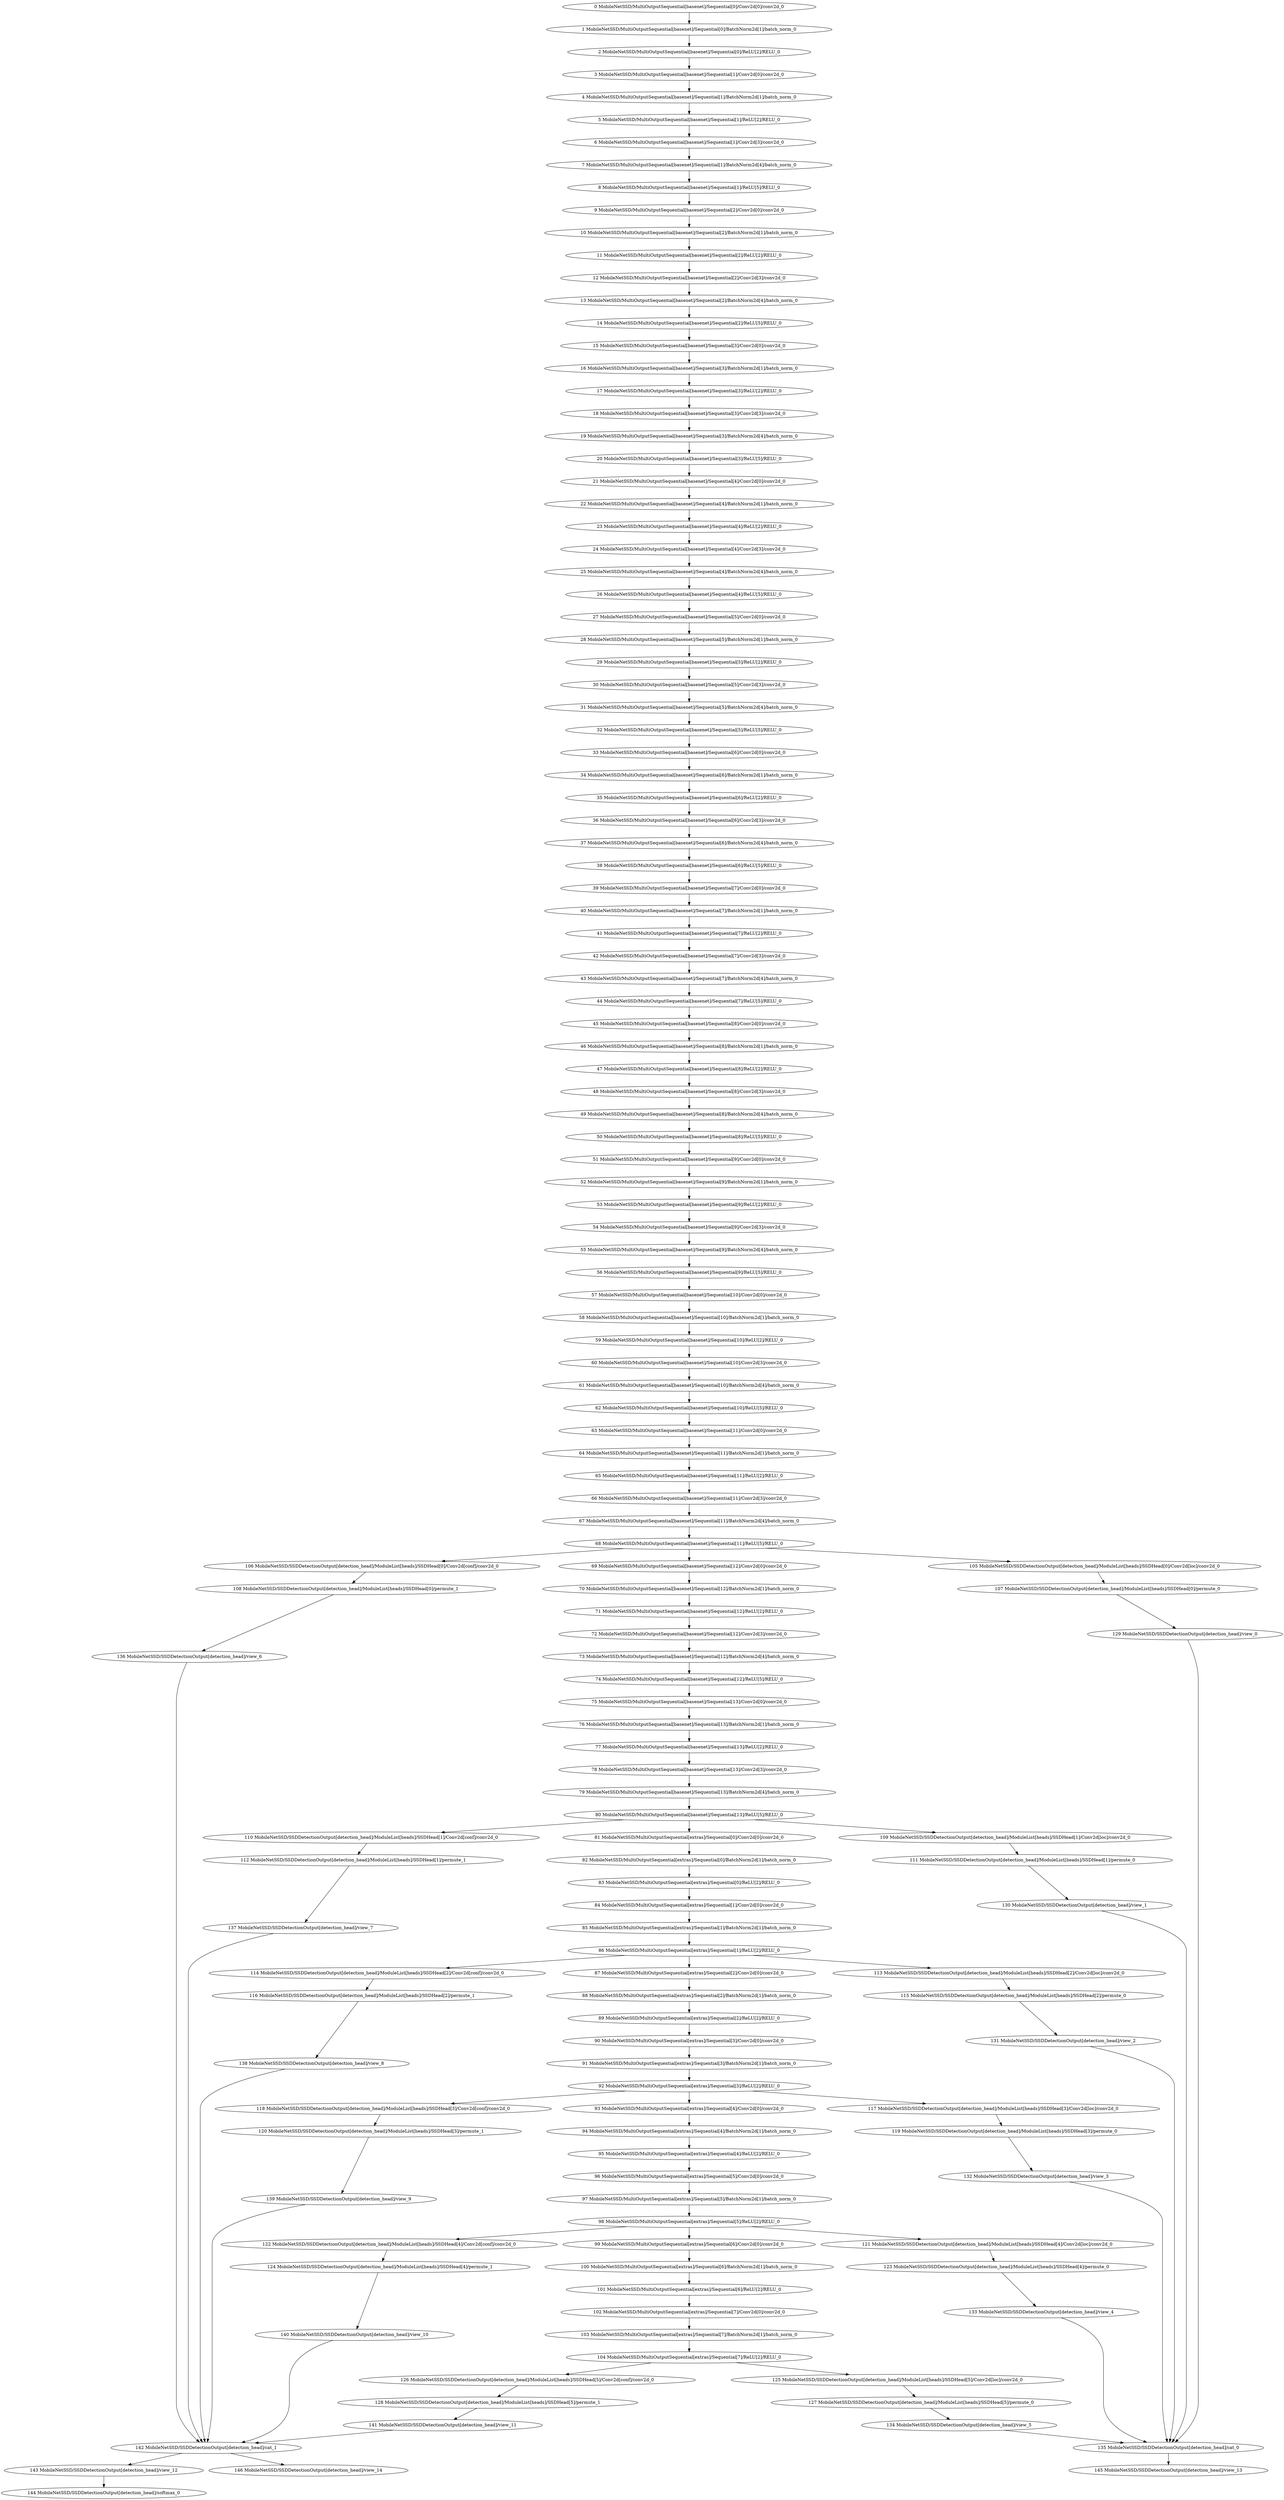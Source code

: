 strict digraph  {
"0 MobileNetSSD/MultiOutputSequential[basenet]/Sequential[0]/Conv2d[0]/conv2d_0" [id=0, type=conv2d];
"1 MobileNetSSD/MultiOutputSequential[basenet]/Sequential[0]/BatchNorm2d[1]/batch_norm_0" [id=1, type=batch_norm];
"2 MobileNetSSD/MultiOutputSequential[basenet]/Sequential[0]/ReLU[2]/RELU_0" [id=2, type=RELU];
"3 MobileNetSSD/MultiOutputSequential[basenet]/Sequential[1]/Conv2d[0]/conv2d_0" [id=3, type=conv2d];
"4 MobileNetSSD/MultiOutputSequential[basenet]/Sequential[1]/BatchNorm2d[1]/batch_norm_0" [id=4, type=batch_norm];
"5 MobileNetSSD/MultiOutputSequential[basenet]/Sequential[1]/ReLU[2]/RELU_0" [id=5, type=RELU];
"6 MobileNetSSD/MultiOutputSequential[basenet]/Sequential[1]/Conv2d[3]/conv2d_0" [id=6, type=conv2d];
"7 MobileNetSSD/MultiOutputSequential[basenet]/Sequential[1]/BatchNorm2d[4]/batch_norm_0" [id=7, type=batch_norm];
"8 MobileNetSSD/MultiOutputSequential[basenet]/Sequential[1]/ReLU[5]/RELU_0" [id=8, type=RELU];
"9 MobileNetSSD/MultiOutputSequential[basenet]/Sequential[2]/Conv2d[0]/conv2d_0" [id=9, type=conv2d];
"10 MobileNetSSD/MultiOutputSequential[basenet]/Sequential[2]/BatchNorm2d[1]/batch_norm_0" [id=10, type=batch_norm];
"11 MobileNetSSD/MultiOutputSequential[basenet]/Sequential[2]/ReLU[2]/RELU_0" [id=11, type=RELU];
"12 MobileNetSSD/MultiOutputSequential[basenet]/Sequential[2]/Conv2d[3]/conv2d_0" [id=12, type=conv2d];
"13 MobileNetSSD/MultiOutputSequential[basenet]/Sequential[2]/BatchNorm2d[4]/batch_norm_0" [id=13, type=batch_norm];
"14 MobileNetSSD/MultiOutputSequential[basenet]/Sequential[2]/ReLU[5]/RELU_0" [id=14, type=RELU];
"15 MobileNetSSD/MultiOutputSequential[basenet]/Sequential[3]/Conv2d[0]/conv2d_0" [id=15, type=conv2d];
"16 MobileNetSSD/MultiOutputSequential[basenet]/Sequential[3]/BatchNorm2d[1]/batch_norm_0" [id=16, type=batch_norm];
"17 MobileNetSSD/MultiOutputSequential[basenet]/Sequential[3]/ReLU[2]/RELU_0" [id=17, type=RELU];
"18 MobileNetSSD/MultiOutputSequential[basenet]/Sequential[3]/Conv2d[3]/conv2d_0" [id=18, type=conv2d];
"19 MobileNetSSD/MultiOutputSequential[basenet]/Sequential[3]/BatchNorm2d[4]/batch_norm_0" [id=19, type=batch_norm];
"20 MobileNetSSD/MultiOutputSequential[basenet]/Sequential[3]/ReLU[5]/RELU_0" [id=20, type=RELU];
"21 MobileNetSSD/MultiOutputSequential[basenet]/Sequential[4]/Conv2d[0]/conv2d_0" [id=21, type=conv2d];
"22 MobileNetSSD/MultiOutputSequential[basenet]/Sequential[4]/BatchNorm2d[1]/batch_norm_0" [id=22, type=batch_norm];
"23 MobileNetSSD/MultiOutputSequential[basenet]/Sequential[4]/ReLU[2]/RELU_0" [id=23, type=RELU];
"24 MobileNetSSD/MultiOutputSequential[basenet]/Sequential[4]/Conv2d[3]/conv2d_0" [id=24, type=conv2d];
"25 MobileNetSSD/MultiOutputSequential[basenet]/Sequential[4]/BatchNorm2d[4]/batch_norm_0" [id=25, type=batch_norm];
"26 MobileNetSSD/MultiOutputSequential[basenet]/Sequential[4]/ReLU[5]/RELU_0" [id=26, type=RELU];
"27 MobileNetSSD/MultiOutputSequential[basenet]/Sequential[5]/Conv2d[0]/conv2d_0" [id=27, type=conv2d];
"28 MobileNetSSD/MultiOutputSequential[basenet]/Sequential[5]/BatchNorm2d[1]/batch_norm_0" [id=28, type=batch_norm];
"29 MobileNetSSD/MultiOutputSequential[basenet]/Sequential[5]/ReLU[2]/RELU_0" [id=29, type=RELU];
"30 MobileNetSSD/MultiOutputSequential[basenet]/Sequential[5]/Conv2d[3]/conv2d_0" [id=30, type=conv2d];
"31 MobileNetSSD/MultiOutputSequential[basenet]/Sequential[5]/BatchNorm2d[4]/batch_norm_0" [id=31, type=batch_norm];
"32 MobileNetSSD/MultiOutputSequential[basenet]/Sequential[5]/ReLU[5]/RELU_0" [id=32, type=RELU];
"33 MobileNetSSD/MultiOutputSequential[basenet]/Sequential[6]/Conv2d[0]/conv2d_0" [id=33, type=conv2d];
"34 MobileNetSSD/MultiOutputSequential[basenet]/Sequential[6]/BatchNorm2d[1]/batch_norm_0" [id=34, type=batch_norm];
"35 MobileNetSSD/MultiOutputSequential[basenet]/Sequential[6]/ReLU[2]/RELU_0" [id=35, type=RELU];
"36 MobileNetSSD/MultiOutputSequential[basenet]/Sequential[6]/Conv2d[3]/conv2d_0" [id=36, type=conv2d];
"37 MobileNetSSD/MultiOutputSequential[basenet]/Sequential[6]/BatchNorm2d[4]/batch_norm_0" [id=37, type=batch_norm];
"38 MobileNetSSD/MultiOutputSequential[basenet]/Sequential[6]/ReLU[5]/RELU_0" [id=38, type=RELU];
"39 MobileNetSSD/MultiOutputSequential[basenet]/Sequential[7]/Conv2d[0]/conv2d_0" [id=39, type=conv2d];
"40 MobileNetSSD/MultiOutputSequential[basenet]/Sequential[7]/BatchNorm2d[1]/batch_norm_0" [id=40, type=batch_norm];
"41 MobileNetSSD/MultiOutputSequential[basenet]/Sequential[7]/ReLU[2]/RELU_0" [id=41, type=RELU];
"42 MobileNetSSD/MultiOutputSequential[basenet]/Sequential[7]/Conv2d[3]/conv2d_0" [id=42, type=conv2d];
"43 MobileNetSSD/MultiOutputSequential[basenet]/Sequential[7]/BatchNorm2d[4]/batch_norm_0" [id=43, type=batch_norm];
"44 MobileNetSSD/MultiOutputSequential[basenet]/Sequential[7]/ReLU[5]/RELU_0" [id=44, type=RELU];
"45 MobileNetSSD/MultiOutputSequential[basenet]/Sequential[8]/Conv2d[0]/conv2d_0" [id=45, type=conv2d];
"46 MobileNetSSD/MultiOutputSequential[basenet]/Sequential[8]/BatchNorm2d[1]/batch_norm_0" [id=46, type=batch_norm];
"47 MobileNetSSD/MultiOutputSequential[basenet]/Sequential[8]/ReLU[2]/RELU_0" [id=47, type=RELU];
"48 MobileNetSSD/MultiOutputSequential[basenet]/Sequential[8]/Conv2d[3]/conv2d_0" [id=48, type=conv2d];
"49 MobileNetSSD/MultiOutputSequential[basenet]/Sequential[8]/BatchNorm2d[4]/batch_norm_0" [id=49, type=batch_norm];
"50 MobileNetSSD/MultiOutputSequential[basenet]/Sequential[8]/ReLU[5]/RELU_0" [id=50, type=RELU];
"51 MobileNetSSD/MultiOutputSequential[basenet]/Sequential[9]/Conv2d[0]/conv2d_0" [id=51, type=conv2d];
"52 MobileNetSSD/MultiOutputSequential[basenet]/Sequential[9]/BatchNorm2d[1]/batch_norm_0" [id=52, type=batch_norm];
"53 MobileNetSSD/MultiOutputSequential[basenet]/Sequential[9]/ReLU[2]/RELU_0" [id=53, type=RELU];
"54 MobileNetSSD/MultiOutputSequential[basenet]/Sequential[9]/Conv2d[3]/conv2d_0" [id=54, type=conv2d];
"55 MobileNetSSD/MultiOutputSequential[basenet]/Sequential[9]/BatchNorm2d[4]/batch_norm_0" [id=55, type=batch_norm];
"56 MobileNetSSD/MultiOutputSequential[basenet]/Sequential[9]/ReLU[5]/RELU_0" [id=56, type=RELU];
"57 MobileNetSSD/MultiOutputSequential[basenet]/Sequential[10]/Conv2d[0]/conv2d_0" [id=57, type=conv2d];
"58 MobileNetSSD/MultiOutputSequential[basenet]/Sequential[10]/BatchNorm2d[1]/batch_norm_0" [id=58, type=batch_norm];
"59 MobileNetSSD/MultiOutputSequential[basenet]/Sequential[10]/ReLU[2]/RELU_0" [id=59, type=RELU];
"60 MobileNetSSD/MultiOutputSequential[basenet]/Sequential[10]/Conv2d[3]/conv2d_0" [id=60, type=conv2d];
"61 MobileNetSSD/MultiOutputSequential[basenet]/Sequential[10]/BatchNorm2d[4]/batch_norm_0" [id=61, type=batch_norm];
"62 MobileNetSSD/MultiOutputSequential[basenet]/Sequential[10]/ReLU[5]/RELU_0" [id=62, type=RELU];
"63 MobileNetSSD/MultiOutputSequential[basenet]/Sequential[11]/Conv2d[0]/conv2d_0" [id=63, type=conv2d];
"64 MobileNetSSD/MultiOutputSequential[basenet]/Sequential[11]/BatchNorm2d[1]/batch_norm_0" [id=64, type=batch_norm];
"65 MobileNetSSD/MultiOutputSequential[basenet]/Sequential[11]/ReLU[2]/RELU_0" [id=65, type=RELU];
"66 MobileNetSSD/MultiOutputSequential[basenet]/Sequential[11]/Conv2d[3]/conv2d_0" [id=66, type=conv2d];
"67 MobileNetSSD/MultiOutputSequential[basenet]/Sequential[11]/BatchNorm2d[4]/batch_norm_0" [id=67, type=batch_norm];
"68 MobileNetSSD/MultiOutputSequential[basenet]/Sequential[11]/ReLU[5]/RELU_0" [id=68, type=RELU];
"69 MobileNetSSD/MultiOutputSequential[basenet]/Sequential[12]/Conv2d[0]/conv2d_0" [id=69, type=conv2d];
"70 MobileNetSSD/MultiOutputSequential[basenet]/Sequential[12]/BatchNorm2d[1]/batch_norm_0" [id=70, type=batch_norm];
"71 MobileNetSSD/MultiOutputSequential[basenet]/Sequential[12]/ReLU[2]/RELU_0" [id=71, type=RELU];
"72 MobileNetSSD/MultiOutputSequential[basenet]/Sequential[12]/Conv2d[3]/conv2d_0" [id=72, type=conv2d];
"73 MobileNetSSD/MultiOutputSequential[basenet]/Sequential[12]/BatchNorm2d[4]/batch_norm_0" [id=73, type=batch_norm];
"74 MobileNetSSD/MultiOutputSequential[basenet]/Sequential[12]/ReLU[5]/RELU_0" [id=74, type=RELU];
"75 MobileNetSSD/MultiOutputSequential[basenet]/Sequential[13]/Conv2d[0]/conv2d_0" [id=75, type=conv2d];
"76 MobileNetSSD/MultiOutputSequential[basenet]/Sequential[13]/BatchNorm2d[1]/batch_norm_0" [id=76, type=batch_norm];
"77 MobileNetSSD/MultiOutputSequential[basenet]/Sequential[13]/ReLU[2]/RELU_0" [id=77, type=RELU];
"78 MobileNetSSD/MultiOutputSequential[basenet]/Sequential[13]/Conv2d[3]/conv2d_0" [id=78, type=conv2d];
"79 MobileNetSSD/MultiOutputSequential[basenet]/Sequential[13]/BatchNorm2d[4]/batch_norm_0" [id=79, type=batch_norm];
"80 MobileNetSSD/MultiOutputSequential[basenet]/Sequential[13]/ReLU[5]/RELU_0" [id=80, type=RELU];
"81 MobileNetSSD/MultiOutputSequential[extras]/Sequential[0]/Conv2d[0]/conv2d_0" [id=81, type=conv2d];
"82 MobileNetSSD/MultiOutputSequential[extras]/Sequential[0]/BatchNorm2d[1]/batch_norm_0" [id=82, type=batch_norm];
"83 MobileNetSSD/MultiOutputSequential[extras]/Sequential[0]/ReLU[2]/RELU_0" [id=83, type=RELU];
"84 MobileNetSSD/MultiOutputSequential[extras]/Sequential[1]/Conv2d[0]/conv2d_0" [id=84, type=conv2d];
"85 MobileNetSSD/MultiOutputSequential[extras]/Sequential[1]/BatchNorm2d[1]/batch_norm_0" [id=85, type=batch_norm];
"86 MobileNetSSD/MultiOutputSequential[extras]/Sequential[1]/ReLU[2]/RELU_0" [id=86, type=RELU];
"87 MobileNetSSD/MultiOutputSequential[extras]/Sequential[2]/Conv2d[0]/conv2d_0" [id=87, type=conv2d];
"88 MobileNetSSD/MultiOutputSequential[extras]/Sequential[2]/BatchNorm2d[1]/batch_norm_0" [id=88, type=batch_norm];
"89 MobileNetSSD/MultiOutputSequential[extras]/Sequential[2]/ReLU[2]/RELU_0" [id=89, type=RELU];
"90 MobileNetSSD/MultiOutputSequential[extras]/Sequential[3]/Conv2d[0]/conv2d_0" [id=90, type=conv2d];
"91 MobileNetSSD/MultiOutputSequential[extras]/Sequential[3]/BatchNorm2d[1]/batch_norm_0" [id=91, type=batch_norm];
"92 MobileNetSSD/MultiOutputSequential[extras]/Sequential[3]/ReLU[2]/RELU_0" [id=92, type=RELU];
"93 MobileNetSSD/MultiOutputSequential[extras]/Sequential[4]/Conv2d[0]/conv2d_0" [id=93, type=conv2d];
"94 MobileNetSSD/MultiOutputSequential[extras]/Sequential[4]/BatchNorm2d[1]/batch_norm_0" [id=94, type=batch_norm];
"95 MobileNetSSD/MultiOutputSequential[extras]/Sequential[4]/ReLU[2]/RELU_0" [id=95, type=RELU];
"96 MobileNetSSD/MultiOutputSequential[extras]/Sequential[5]/Conv2d[0]/conv2d_0" [id=96, type=conv2d];
"97 MobileNetSSD/MultiOutputSequential[extras]/Sequential[5]/BatchNorm2d[1]/batch_norm_0" [id=97, type=batch_norm];
"98 MobileNetSSD/MultiOutputSequential[extras]/Sequential[5]/ReLU[2]/RELU_0" [id=98, type=RELU];
"99 MobileNetSSD/MultiOutputSequential[extras]/Sequential[6]/Conv2d[0]/conv2d_0" [id=99, type=conv2d];
"100 MobileNetSSD/MultiOutputSequential[extras]/Sequential[6]/BatchNorm2d[1]/batch_norm_0" [id=100, type=batch_norm];
"101 MobileNetSSD/MultiOutputSequential[extras]/Sequential[6]/ReLU[2]/RELU_0" [id=101, type=RELU];
"102 MobileNetSSD/MultiOutputSequential[extras]/Sequential[7]/Conv2d[0]/conv2d_0" [id=102, type=conv2d];
"103 MobileNetSSD/MultiOutputSequential[extras]/Sequential[7]/BatchNorm2d[1]/batch_norm_0" [id=103, type=batch_norm];
"104 MobileNetSSD/MultiOutputSequential[extras]/Sequential[7]/ReLU[2]/RELU_0" [id=104, type=RELU];
"105 MobileNetSSD/SSDDetectionOutput[detection_head]/ModuleList[heads]/SSDHead[0]/Conv2d[loc]/conv2d_0" [id=105, type=conv2d];
"106 MobileNetSSD/SSDDetectionOutput[detection_head]/ModuleList[heads]/SSDHead[0]/Conv2d[conf]/conv2d_0" [id=106, type=conv2d];
"107 MobileNetSSD/SSDDetectionOutput[detection_head]/ModuleList[heads]/SSDHead[0]/permute_0" [id=107, type=permute];
"108 MobileNetSSD/SSDDetectionOutput[detection_head]/ModuleList[heads]/SSDHead[0]/permute_1" [id=108, type=permute];
"109 MobileNetSSD/SSDDetectionOutput[detection_head]/ModuleList[heads]/SSDHead[1]/Conv2d[loc]/conv2d_0" [id=109, type=conv2d];
"110 MobileNetSSD/SSDDetectionOutput[detection_head]/ModuleList[heads]/SSDHead[1]/Conv2d[conf]/conv2d_0" [id=110, type=conv2d];
"111 MobileNetSSD/SSDDetectionOutput[detection_head]/ModuleList[heads]/SSDHead[1]/permute_0" [id=111, type=permute];
"112 MobileNetSSD/SSDDetectionOutput[detection_head]/ModuleList[heads]/SSDHead[1]/permute_1" [id=112, type=permute];
"113 MobileNetSSD/SSDDetectionOutput[detection_head]/ModuleList[heads]/SSDHead[2]/Conv2d[loc]/conv2d_0" [id=113, type=conv2d];
"114 MobileNetSSD/SSDDetectionOutput[detection_head]/ModuleList[heads]/SSDHead[2]/Conv2d[conf]/conv2d_0" [id=114, type=conv2d];
"115 MobileNetSSD/SSDDetectionOutput[detection_head]/ModuleList[heads]/SSDHead[2]/permute_0" [id=115, type=permute];
"116 MobileNetSSD/SSDDetectionOutput[detection_head]/ModuleList[heads]/SSDHead[2]/permute_1" [id=116, type=permute];
"117 MobileNetSSD/SSDDetectionOutput[detection_head]/ModuleList[heads]/SSDHead[3]/Conv2d[loc]/conv2d_0" [id=117, type=conv2d];
"118 MobileNetSSD/SSDDetectionOutput[detection_head]/ModuleList[heads]/SSDHead[3]/Conv2d[conf]/conv2d_0" [id=118, type=conv2d];
"119 MobileNetSSD/SSDDetectionOutput[detection_head]/ModuleList[heads]/SSDHead[3]/permute_0" [id=119, type=permute];
"120 MobileNetSSD/SSDDetectionOutput[detection_head]/ModuleList[heads]/SSDHead[3]/permute_1" [id=120, type=permute];
"121 MobileNetSSD/SSDDetectionOutput[detection_head]/ModuleList[heads]/SSDHead[4]/Conv2d[loc]/conv2d_0" [id=121, type=conv2d];
"122 MobileNetSSD/SSDDetectionOutput[detection_head]/ModuleList[heads]/SSDHead[4]/Conv2d[conf]/conv2d_0" [id=122, type=conv2d];
"123 MobileNetSSD/SSDDetectionOutput[detection_head]/ModuleList[heads]/SSDHead[4]/permute_0" [id=123, type=permute];
"124 MobileNetSSD/SSDDetectionOutput[detection_head]/ModuleList[heads]/SSDHead[4]/permute_1" [id=124, type=permute];
"125 MobileNetSSD/SSDDetectionOutput[detection_head]/ModuleList[heads]/SSDHead[5]/Conv2d[loc]/conv2d_0" [id=125, type=conv2d];
"126 MobileNetSSD/SSDDetectionOutput[detection_head]/ModuleList[heads]/SSDHead[5]/Conv2d[conf]/conv2d_0" [id=126, type=conv2d];
"127 MobileNetSSD/SSDDetectionOutput[detection_head]/ModuleList[heads]/SSDHead[5]/permute_0" [id=127, type=permute];
"128 MobileNetSSD/SSDDetectionOutput[detection_head]/ModuleList[heads]/SSDHead[5]/permute_1" [id=128, type=permute];
"129 MobileNetSSD/SSDDetectionOutput[detection_head]/view_0" [id=129, type=view];
"130 MobileNetSSD/SSDDetectionOutput[detection_head]/view_1" [id=130, type=view];
"131 MobileNetSSD/SSDDetectionOutput[detection_head]/view_2" [id=131, type=view];
"132 MobileNetSSD/SSDDetectionOutput[detection_head]/view_3" [id=132, type=view];
"133 MobileNetSSD/SSDDetectionOutput[detection_head]/view_4" [id=133, type=view];
"134 MobileNetSSD/SSDDetectionOutput[detection_head]/view_5" [id=134, type=view];
"135 MobileNetSSD/SSDDetectionOutput[detection_head]/cat_0" [id=135, type=cat];
"136 MobileNetSSD/SSDDetectionOutput[detection_head]/view_6" [id=136, type=view];
"137 MobileNetSSD/SSDDetectionOutput[detection_head]/view_7" [id=137, type=view];
"138 MobileNetSSD/SSDDetectionOutput[detection_head]/view_8" [id=138, type=view];
"139 MobileNetSSD/SSDDetectionOutput[detection_head]/view_9" [id=139, type=view];
"140 MobileNetSSD/SSDDetectionOutput[detection_head]/view_10" [id=140, type=view];
"141 MobileNetSSD/SSDDetectionOutput[detection_head]/view_11" [id=141, type=view];
"142 MobileNetSSD/SSDDetectionOutput[detection_head]/cat_1" [id=142, type=cat];
"143 MobileNetSSD/SSDDetectionOutput[detection_head]/view_12" [id=143, type=view];
"144 MobileNetSSD/SSDDetectionOutput[detection_head]/softmax_0" [id=144, type=softmax];
"145 MobileNetSSD/SSDDetectionOutput[detection_head]/view_13" [id=145, type=view];
"146 MobileNetSSD/SSDDetectionOutput[detection_head]/view_14" [id=146, type=view];
"0 MobileNetSSD/MultiOutputSequential[basenet]/Sequential[0]/Conv2d[0]/conv2d_0" -> "1 MobileNetSSD/MultiOutputSequential[basenet]/Sequential[0]/BatchNorm2d[1]/batch_norm_0";
"1 MobileNetSSD/MultiOutputSequential[basenet]/Sequential[0]/BatchNorm2d[1]/batch_norm_0" -> "2 MobileNetSSD/MultiOutputSequential[basenet]/Sequential[0]/ReLU[2]/RELU_0";
"2 MobileNetSSD/MultiOutputSequential[basenet]/Sequential[0]/ReLU[2]/RELU_0" -> "3 MobileNetSSD/MultiOutputSequential[basenet]/Sequential[1]/Conv2d[0]/conv2d_0";
"3 MobileNetSSD/MultiOutputSequential[basenet]/Sequential[1]/Conv2d[0]/conv2d_0" -> "4 MobileNetSSD/MultiOutputSequential[basenet]/Sequential[1]/BatchNorm2d[1]/batch_norm_0";
"4 MobileNetSSD/MultiOutputSequential[basenet]/Sequential[1]/BatchNorm2d[1]/batch_norm_0" -> "5 MobileNetSSD/MultiOutputSequential[basenet]/Sequential[1]/ReLU[2]/RELU_0";
"5 MobileNetSSD/MultiOutputSequential[basenet]/Sequential[1]/ReLU[2]/RELU_0" -> "6 MobileNetSSD/MultiOutputSequential[basenet]/Sequential[1]/Conv2d[3]/conv2d_0";
"6 MobileNetSSD/MultiOutputSequential[basenet]/Sequential[1]/Conv2d[3]/conv2d_0" -> "7 MobileNetSSD/MultiOutputSequential[basenet]/Sequential[1]/BatchNorm2d[4]/batch_norm_0";
"7 MobileNetSSD/MultiOutputSequential[basenet]/Sequential[1]/BatchNorm2d[4]/batch_norm_0" -> "8 MobileNetSSD/MultiOutputSequential[basenet]/Sequential[1]/ReLU[5]/RELU_0";
"8 MobileNetSSD/MultiOutputSequential[basenet]/Sequential[1]/ReLU[5]/RELU_0" -> "9 MobileNetSSD/MultiOutputSequential[basenet]/Sequential[2]/Conv2d[0]/conv2d_0";
"9 MobileNetSSD/MultiOutputSequential[basenet]/Sequential[2]/Conv2d[0]/conv2d_0" -> "10 MobileNetSSD/MultiOutputSequential[basenet]/Sequential[2]/BatchNorm2d[1]/batch_norm_0";
"10 MobileNetSSD/MultiOutputSequential[basenet]/Sequential[2]/BatchNorm2d[1]/batch_norm_0" -> "11 MobileNetSSD/MultiOutputSequential[basenet]/Sequential[2]/ReLU[2]/RELU_0";
"11 MobileNetSSD/MultiOutputSequential[basenet]/Sequential[2]/ReLU[2]/RELU_0" -> "12 MobileNetSSD/MultiOutputSequential[basenet]/Sequential[2]/Conv2d[3]/conv2d_0";
"12 MobileNetSSD/MultiOutputSequential[basenet]/Sequential[2]/Conv2d[3]/conv2d_0" -> "13 MobileNetSSD/MultiOutputSequential[basenet]/Sequential[2]/BatchNorm2d[4]/batch_norm_0";
"13 MobileNetSSD/MultiOutputSequential[basenet]/Sequential[2]/BatchNorm2d[4]/batch_norm_0" -> "14 MobileNetSSD/MultiOutputSequential[basenet]/Sequential[2]/ReLU[5]/RELU_0";
"14 MobileNetSSD/MultiOutputSequential[basenet]/Sequential[2]/ReLU[5]/RELU_0" -> "15 MobileNetSSD/MultiOutputSequential[basenet]/Sequential[3]/Conv2d[0]/conv2d_0";
"15 MobileNetSSD/MultiOutputSequential[basenet]/Sequential[3]/Conv2d[0]/conv2d_0" -> "16 MobileNetSSD/MultiOutputSequential[basenet]/Sequential[3]/BatchNorm2d[1]/batch_norm_0";
"16 MobileNetSSD/MultiOutputSequential[basenet]/Sequential[3]/BatchNorm2d[1]/batch_norm_0" -> "17 MobileNetSSD/MultiOutputSequential[basenet]/Sequential[3]/ReLU[2]/RELU_0";
"17 MobileNetSSD/MultiOutputSequential[basenet]/Sequential[3]/ReLU[2]/RELU_0" -> "18 MobileNetSSD/MultiOutputSequential[basenet]/Sequential[3]/Conv2d[3]/conv2d_0";
"18 MobileNetSSD/MultiOutputSequential[basenet]/Sequential[3]/Conv2d[3]/conv2d_0" -> "19 MobileNetSSD/MultiOutputSequential[basenet]/Sequential[3]/BatchNorm2d[4]/batch_norm_0";
"19 MobileNetSSD/MultiOutputSequential[basenet]/Sequential[3]/BatchNorm2d[4]/batch_norm_0" -> "20 MobileNetSSD/MultiOutputSequential[basenet]/Sequential[3]/ReLU[5]/RELU_0";
"20 MobileNetSSD/MultiOutputSequential[basenet]/Sequential[3]/ReLU[5]/RELU_0" -> "21 MobileNetSSD/MultiOutputSequential[basenet]/Sequential[4]/Conv2d[0]/conv2d_0";
"21 MobileNetSSD/MultiOutputSequential[basenet]/Sequential[4]/Conv2d[0]/conv2d_0" -> "22 MobileNetSSD/MultiOutputSequential[basenet]/Sequential[4]/BatchNorm2d[1]/batch_norm_0";
"22 MobileNetSSD/MultiOutputSequential[basenet]/Sequential[4]/BatchNorm2d[1]/batch_norm_0" -> "23 MobileNetSSD/MultiOutputSequential[basenet]/Sequential[4]/ReLU[2]/RELU_0";
"23 MobileNetSSD/MultiOutputSequential[basenet]/Sequential[4]/ReLU[2]/RELU_0" -> "24 MobileNetSSD/MultiOutputSequential[basenet]/Sequential[4]/Conv2d[3]/conv2d_0";
"24 MobileNetSSD/MultiOutputSequential[basenet]/Sequential[4]/Conv2d[3]/conv2d_0" -> "25 MobileNetSSD/MultiOutputSequential[basenet]/Sequential[4]/BatchNorm2d[4]/batch_norm_0";
"25 MobileNetSSD/MultiOutputSequential[basenet]/Sequential[4]/BatchNorm2d[4]/batch_norm_0" -> "26 MobileNetSSD/MultiOutputSequential[basenet]/Sequential[4]/ReLU[5]/RELU_0";
"26 MobileNetSSD/MultiOutputSequential[basenet]/Sequential[4]/ReLU[5]/RELU_0" -> "27 MobileNetSSD/MultiOutputSequential[basenet]/Sequential[5]/Conv2d[0]/conv2d_0";
"27 MobileNetSSD/MultiOutputSequential[basenet]/Sequential[5]/Conv2d[0]/conv2d_0" -> "28 MobileNetSSD/MultiOutputSequential[basenet]/Sequential[5]/BatchNorm2d[1]/batch_norm_0";
"28 MobileNetSSD/MultiOutputSequential[basenet]/Sequential[5]/BatchNorm2d[1]/batch_norm_0" -> "29 MobileNetSSD/MultiOutputSequential[basenet]/Sequential[5]/ReLU[2]/RELU_0";
"29 MobileNetSSD/MultiOutputSequential[basenet]/Sequential[5]/ReLU[2]/RELU_0" -> "30 MobileNetSSD/MultiOutputSequential[basenet]/Sequential[5]/Conv2d[3]/conv2d_0";
"30 MobileNetSSD/MultiOutputSequential[basenet]/Sequential[5]/Conv2d[3]/conv2d_0" -> "31 MobileNetSSD/MultiOutputSequential[basenet]/Sequential[5]/BatchNorm2d[4]/batch_norm_0";
"31 MobileNetSSD/MultiOutputSequential[basenet]/Sequential[5]/BatchNorm2d[4]/batch_norm_0" -> "32 MobileNetSSD/MultiOutputSequential[basenet]/Sequential[5]/ReLU[5]/RELU_0";
"32 MobileNetSSD/MultiOutputSequential[basenet]/Sequential[5]/ReLU[5]/RELU_0" -> "33 MobileNetSSD/MultiOutputSequential[basenet]/Sequential[6]/Conv2d[0]/conv2d_0";
"33 MobileNetSSD/MultiOutputSequential[basenet]/Sequential[6]/Conv2d[0]/conv2d_0" -> "34 MobileNetSSD/MultiOutputSequential[basenet]/Sequential[6]/BatchNorm2d[1]/batch_norm_0";
"34 MobileNetSSD/MultiOutputSequential[basenet]/Sequential[6]/BatchNorm2d[1]/batch_norm_0" -> "35 MobileNetSSD/MultiOutputSequential[basenet]/Sequential[6]/ReLU[2]/RELU_0";
"35 MobileNetSSD/MultiOutputSequential[basenet]/Sequential[6]/ReLU[2]/RELU_0" -> "36 MobileNetSSD/MultiOutputSequential[basenet]/Sequential[6]/Conv2d[3]/conv2d_0";
"36 MobileNetSSD/MultiOutputSequential[basenet]/Sequential[6]/Conv2d[3]/conv2d_0" -> "37 MobileNetSSD/MultiOutputSequential[basenet]/Sequential[6]/BatchNorm2d[4]/batch_norm_0";
"37 MobileNetSSD/MultiOutputSequential[basenet]/Sequential[6]/BatchNorm2d[4]/batch_norm_0" -> "38 MobileNetSSD/MultiOutputSequential[basenet]/Sequential[6]/ReLU[5]/RELU_0";
"38 MobileNetSSD/MultiOutputSequential[basenet]/Sequential[6]/ReLU[5]/RELU_0" -> "39 MobileNetSSD/MultiOutputSequential[basenet]/Sequential[7]/Conv2d[0]/conv2d_0";
"39 MobileNetSSD/MultiOutputSequential[basenet]/Sequential[7]/Conv2d[0]/conv2d_0" -> "40 MobileNetSSD/MultiOutputSequential[basenet]/Sequential[7]/BatchNorm2d[1]/batch_norm_0";
"40 MobileNetSSD/MultiOutputSequential[basenet]/Sequential[7]/BatchNorm2d[1]/batch_norm_0" -> "41 MobileNetSSD/MultiOutputSequential[basenet]/Sequential[7]/ReLU[2]/RELU_0";
"41 MobileNetSSD/MultiOutputSequential[basenet]/Sequential[7]/ReLU[2]/RELU_0" -> "42 MobileNetSSD/MultiOutputSequential[basenet]/Sequential[7]/Conv2d[3]/conv2d_0";
"42 MobileNetSSD/MultiOutputSequential[basenet]/Sequential[7]/Conv2d[3]/conv2d_0" -> "43 MobileNetSSD/MultiOutputSequential[basenet]/Sequential[7]/BatchNorm2d[4]/batch_norm_0";
"43 MobileNetSSD/MultiOutputSequential[basenet]/Sequential[7]/BatchNorm2d[4]/batch_norm_0" -> "44 MobileNetSSD/MultiOutputSequential[basenet]/Sequential[7]/ReLU[5]/RELU_0";
"44 MobileNetSSD/MultiOutputSequential[basenet]/Sequential[7]/ReLU[5]/RELU_0" -> "45 MobileNetSSD/MultiOutputSequential[basenet]/Sequential[8]/Conv2d[0]/conv2d_0";
"45 MobileNetSSD/MultiOutputSequential[basenet]/Sequential[8]/Conv2d[0]/conv2d_0" -> "46 MobileNetSSD/MultiOutputSequential[basenet]/Sequential[8]/BatchNorm2d[1]/batch_norm_0";
"46 MobileNetSSD/MultiOutputSequential[basenet]/Sequential[8]/BatchNorm2d[1]/batch_norm_0" -> "47 MobileNetSSD/MultiOutputSequential[basenet]/Sequential[8]/ReLU[2]/RELU_0";
"47 MobileNetSSD/MultiOutputSequential[basenet]/Sequential[8]/ReLU[2]/RELU_0" -> "48 MobileNetSSD/MultiOutputSequential[basenet]/Sequential[8]/Conv2d[3]/conv2d_0";
"48 MobileNetSSD/MultiOutputSequential[basenet]/Sequential[8]/Conv2d[3]/conv2d_0" -> "49 MobileNetSSD/MultiOutputSequential[basenet]/Sequential[8]/BatchNorm2d[4]/batch_norm_0";
"49 MobileNetSSD/MultiOutputSequential[basenet]/Sequential[8]/BatchNorm2d[4]/batch_norm_0" -> "50 MobileNetSSD/MultiOutputSequential[basenet]/Sequential[8]/ReLU[5]/RELU_0";
"50 MobileNetSSD/MultiOutputSequential[basenet]/Sequential[8]/ReLU[5]/RELU_0" -> "51 MobileNetSSD/MultiOutputSequential[basenet]/Sequential[9]/Conv2d[0]/conv2d_0";
"51 MobileNetSSD/MultiOutputSequential[basenet]/Sequential[9]/Conv2d[0]/conv2d_0" -> "52 MobileNetSSD/MultiOutputSequential[basenet]/Sequential[9]/BatchNorm2d[1]/batch_norm_0";
"52 MobileNetSSD/MultiOutputSequential[basenet]/Sequential[9]/BatchNorm2d[1]/batch_norm_0" -> "53 MobileNetSSD/MultiOutputSequential[basenet]/Sequential[9]/ReLU[2]/RELU_0";
"53 MobileNetSSD/MultiOutputSequential[basenet]/Sequential[9]/ReLU[2]/RELU_0" -> "54 MobileNetSSD/MultiOutputSequential[basenet]/Sequential[9]/Conv2d[3]/conv2d_0";
"54 MobileNetSSD/MultiOutputSequential[basenet]/Sequential[9]/Conv2d[3]/conv2d_0" -> "55 MobileNetSSD/MultiOutputSequential[basenet]/Sequential[9]/BatchNorm2d[4]/batch_norm_0";
"55 MobileNetSSD/MultiOutputSequential[basenet]/Sequential[9]/BatchNorm2d[4]/batch_norm_0" -> "56 MobileNetSSD/MultiOutputSequential[basenet]/Sequential[9]/ReLU[5]/RELU_0";
"56 MobileNetSSD/MultiOutputSequential[basenet]/Sequential[9]/ReLU[5]/RELU_0" -> "57 MobileNetSSD/MultiOutputSequential[basenet]/Sequential[10]/Conv2d[0]/conv2d_0";
"57 MobileNetSSD/MultiOutputSequential[basenet]/Sequential[10]/Conv2d[0]/conv2d_0" -> "58 MobileNetSSD/MultiOutputSequential[basenet]/Sequential[10]/BatchNorm2d[1]/batch_norm_0";
"58 MobileNetSSD/MultiOutputSequential[basenet]/Sequential[10]/BatchNorm2d[1]/batch_norm_0" -> "59 MobileNetSSD/MultiOutputSequential[basenet]/Sequential[10]/ReLU[2]/RELU_0";
"59 MobileNetSSD/MultiOutputSequential[basenet]/Sequential[10]/ReLU[2]/RELU_0" -> "60 MobileNetSSD/MultiOutputSequential[basenet]/Sequential[10]/Conv2d[3]/conv2d_0";
"60 MobileNetSSD/MultiOutputSequential[basenet]/Sequential[10]/Conv2d[3]/conv2d_0" -> "61 MobileNetSSD/MultiOutputSequential[basenet]/Sequential[10]/BatchNorm2d[4]/batch_norm_0";
"61 MobileNetSSD/MultiOutputSequential[basenet]/Sequential[10]/BatchNorm2d[4]/batch_norm_0" -> "62 MobileNetSSD/MultiOutputSequential[basenet]/Sequential[10]/ReLU[5]/RELU_0";
"62 MobileNetSSD/MultiOutputSequential[basenet]/Sequential[10]/ReLU[5]/RELU_0" -> "63 MobileNetSSD/MultiOutputSequential[basenet]/Sequential[11]/Conv2d[0]/conv2d_0";
"63 MobileNetSSD/MultiOutputSequential[basenet]/Sequential[11]/Conv2d[0]/conv2d_0" -> "64 MobileNetSSD/MultiOutputSequential[basenet]/Sequential[11]/BatchNorm2d[1]/batch_norm_0";
"64 MobileNetSSD/MultiOutputSequential[basenet]/Sequential[11]/BatchNorm2d[1]/batch_norm_0" -> "65 MobileNetSSD/MultiOutputSequential[basenet]/Sequential[11]/ReLU[2]/RELU_0";
"65 MobileNetSSD/MultiOutputSequential[basenet]/Sequential[11]/ReLU[2]/RELU_0" -> "66 MobileNetSSD/MultiOutputSequential[basenet]/Sequential[11]/Conv2d[3]/conv2d_0";
"66 MobileNetSSD/MultiOutputSequential[basenet]/Sequential[11]/Conv2d[3]/conv2d_0" -> "67 MobileNetSSD/MultiOutputSequential[basenet]/Sequential[11]/BatchNorm2d[4]/batch_norm_0";
"67 MobileNetSSD/MultiOutputSequential[basenet]/Sequential[11]/BatchNorm2d[4]/batch_norm_0" -> "68 MobileNetSSD/MultiOutputSequential[basenet]/Sequential[11]/ReLU[5]/RELU_0";
"68 MobileNetSSD/MultiOutputSequential[basenet]/Sequential[11]/ReLU[5]/RELU_0" -> "69 MobileNetSSD/MultiOutputSequential[basenet]/Sequential[12]/Conv2d[0]/conv2d_0";
"69 MobileNetSSD/MultiOutputSequential[basenet]/Sequential[12]/Conv2d[0]/conv2d_0" -> "70 MobileNetSSD/MultiOutputSequential[basenet]/Sequential[12]/BatchNorm2d[1]/batch_norm_0";
"70 MobileNetSSD/MultiOutputSequential[basenet]/Sequential[12]/BatchNorm2d[1]/batch_norm_0" -> "71 MobileNetSSD/MultiOutputSequential[basenet]/Sequential[12]/ReLU[2]/RELU_0";
"71 MobileNetSSD/MultiOutputSequential[basenet]/Sequential[12]/ReLU[2]/RELU_0" -> "72 MobileNetSSD/MultiOutputSequential[basenet]/Sequential[12]/Conv2d[3]/conv2d_0";
"72 MobileNetSSD/MultiOutputSequential[basenet]/Sequential[12]/Conv2d[3]/conv2d_0" -> "73 MobileNetSSD/MultiOutputSequential[basenet]/Sequential[12]/BatchNorm2d[4]/batch_norm_0";
"73 MobileNetSSD/MultiOutputSequential[basenet]/Sequential[12]/BatchNorm2d[4]/batch_norm_0" -> "74 MobileNetSSD/MultiOutputSequential[basenet]/Sequential[12]/ReLU[5]/RELU_0";
"74 MobileNetSSD/MultiOutputSequential[basenet]/Sequential[12]/ReLU[5]/RELU_0" -> "75 MobileNetSSD/MultiOutputSequential[basenet]/Sequential[13]/Conv2d[0]/conv2d_0";
"75 MobileNetSSD/MultiOutputSequential[basenet]/Sequential[13]/Conv2d[0]/conv2d_0" -> "76 MobileNetSSD/MultiOutputSequential[basenet]/Sequential[13]/BatchNorm2d[1]/batch_norm_0";
"76 MobileNetSSD/MultiOutputSequential[basenet]/Sequential[13]/BatchNorm2d[1]/batch_norm_0" -> "77 MobileNetSSD/MultiOutputSequential[basenet]/Sequential[13]/ReLU[2]/RELU_0";
"77 MobileNetSSD/MultiOutputSequential[basenet]/Sequential[13]/ReLU[2]/RELU_0" -> "78 MobileNetSSD/MultiOutputSequential[basenet]/Sequential[13]/Conv2d[3]/conv2d_0";
"78 MobileNetSSD/MultiOutputSequential[basenet]/Sequential[13]/Conv2d[3]/conv2d_0" -> "79 MobileNetSSD/MultiOutputSequential[basenet]/Sequential[13]/BatchNorm2d[4]/batch_norm_0";
"79 MobileNetSSD/MultiOutputSequential[basenet]/Sequential[13]/BatchNorm2d[4]/batch_norm_0" -> "80 MobileNetSSD/MultiOutputSequential[basenet]/Sequential[13]/ReLU[5]/RELU_0";
"80 MobileNetSSD/MultiOutputSequential[basenet]/Sequential[13]/ReLU[5]/RELU_0" -> "81 MobileNetSSD/MultiOutputSequential[extras]/Sequential[0]/Conv2d[0]/conv2d_0";
"81 MobileNetSSD/MultiOutputSequential[extras]/Sequential[0]/Conv2d[0]/conv2d_0" -> "82 MobileNetSSD/MultiOutputSequential[extras]/Sequential[0]/BatchNorm2d[1]/batch_norm_0";
"82 MobileNetSSD/MultiOutputSequential[extras]/Sequential[0]/BatchNorm2d[1]/batch_norm_0" -> "83 MobileNetSSD/MultiOutputSequential[extras]/Sequential[0]/ReLU[2]/RELU_0";
"83 MobileNetSSD/MultiOutputSequential[extras]/Sequential[0]/ReLU[2]/RELU_0" -> "84 MobileNetSSD/MultiOutputSequential[extras]/Sequential[1]/Conv2d[0]/conv2d_0";
"84 MobileNetSSD/MultiOutputSequential[extras]/Sequential[1]/Conv2d[0]/conv2d_0" -> "85 MobileNetSSD/MultiOutputSequential[extras]/Sequential[1]/BatchNorm2d[1]/batch_norm_0";
"85 MobileNetSSD/MultiOutputSequential[extras]/Sequential[1]/BatchNorm2d[1]/batch_norm_0" -> "86 MobileNetSSD/MultiOutputSequential[extras]/Sequential[1]/ReLU[2]/RELU_0";
"86 MobileNetSSD/MultiOutputSequential[extras]/Sequential[1]/ReLU[2]/RELU_0" -> "87 MobileNetSSD/MultiOutputSequential[extras]/Sequential[2]/Conv2d[0]/conv2d_0";
"87 MobileNetSSD/MultiOutputSequential[extras]/Sequential[2]/Conv2d[0]/conv2d_0" -> "88 MobileNetSSD/MultiOutputSequential[extras]/Sequential[2]/BatchNorm2d[1]/batch_norm_0";
"88 MobileNetSSD/MultiOutputSequential[extras]/Sequential[2]/BatchNorm2d[1]/batch_norm_0" -> "89 MobileNetSSD/MultiOutputSequential[extras]/Sequential[2]/ReLU[2]/RELU_0";
"89 MobileNetSSD/MultiOutputSequential[extras]/Sequential[2]/ReLU[2]/RELU_0" -> "90 MobileNetSSD/MultiOutputSequential[extras]/Sequential[3]/Conv2d[0]/conv2d_0";
"90 MobileNetSSD/MultiOutputSequential[extras]/Sequential[3]/Conv2d[0]/conv2d_0" -> "91 MobileNetSSD/MultiOutputSequential[extras]/Sequential[3]/BatchNorm2d[1]/batch_norm_0";
"91 MobileNetSSD/MultiOutputSequential[extras]/Sequential[3]/BatchNorm2d[1]/batch_norm_0" -> "92 MobileNetSSD/MultiOutputSequential[extras]/Sequential[3]/ReLU[2]/RELU_0";
"92 MobileNetSSD/MultiOutputSequential[extras]/Sequential[3]/ReLU[2]/RELU_0" -> "93 MobileNetSSD/MultiOutputSequential[extras]/Sequential[4]/Conv2d[0]/conv2d_0";
"93 MobileNetSSD/MultiOutputSequential[extras]/Sequential[4]/Conv2d[0]/conv2d_0" -> "94 MobileNetSSD/MultiOutputSequential[extras]/Sequential[4]/BatchNorm2d[1]/batch_norm_0";
"94 MobileNetSSD/MultiOutputSequential[extras]/Sequential[4]/BatchNorm2d[1]/batch_norm_0" -> "95 MobileNetSSD/MultiOutputSequential[extras]/Sequential[4]/ReLU[2]/RELU_0";
"95 MobileNetSSD/MultiOutputSequential[extras]/Sequential[4]/ReLU[2]/RELU_0" -> "96 MobileNetSSD/MultiOutputSequential[extras]/Sequential[5]/Conv2d[0]/conv2d_0";
"96 MobileNetSSD/MultiOutputSequential[extras]/Sequential[5]/Conv2d[0]/conv2d_0" -> "97 MobileNetSSD/MultiOutputSequential[extras]/Sequential[5]/BatchNorm2d[1]/batch_norm_0";
"97 MobileNetSSD/MultiOutputSequential[extras]/Sequential[5]/BatchNorm2d[1]/batch_norm_0" -> "98 MobileNetSSD/MultiOutputSequential[extras]/Sequential[5]/ReLU[2]/RELU_0";
"98 MobileNetSSD/MultiOutputSequential[extras]/Sequential[5]/ReLU[2]/RELU_0" -> "99 MobileNetSSD/MultiOutputSequential[extras]/Sequential[6]/Conv2d[0]/conv2d_0";
"68 MobileNetSSD/MultiOutputSequential[basenet]/Sequential[11]/ReLU[5]/RELU_0" -> "105 MobileNetSSD/SSDDetectionOutput[detection_head]/ModuleList[heads]/SSDHead[0]/Conv2d[loc]/conv2d_0";
"68 MobileNetSSD/MultiOutputSequential[basenet]/Sequential[11]/ReLU[5]/RELU_0" -> "106 MobileNetSSD/SSDDetectionOutput[detection_head]/ModuleList[heads]/SSDHead[0]/Conv2d[conf]/conv2d_0";
"80 MobileNetSSD/MultiOutputSequential[basenet]/Sequential[13]/ReLU[5]/RELU_0" -> "109 MobileNetSSD/SSDDetectionOutput[detection_head]/ModuleList[heads]/SSDHead[1]/Conv2d[loc]/conv2d_0";
"80 MobileNetSSD/MultiOutputSequential[basenet]/Sequential[13]/ReLU[5]/RELU_0" -> "110 MobileNetSSD/SSDDetectionOutput[detection_head]/ModuleList[heads]/SSDHead[1]/Conv2d[conf]/conv2d_0";
"86 MobileNetSSD/MultiOutputSequential[extras]/Sequential[1]/ReLU[2]/RELU_0" -> "113 MobileNetSSD/SSDDetectionOutput[detection_head]/ModuleList[heads]/SSDHead[2]/Conv2d[loc]/conv2d_0";
"86 MobileNetSSD/MultiOutputSequential[extras]/Sequential[1]/ReLU[2]/RELU_0" -> "114 MobileNetSSD/SSDDetectionOutput[detection_head]/ModuleList[heads]/SSDHead[2]/Conv2d[conf]/conv2d_0";
"92 MobileNetSSD/MultiOutputSequential[extras]/Sequential[3]/ReLU[2]/RELU_0" -> "117 MobileNetSSD/SSDDetectionOutput[detection_head]/ModuleList[heads]/SSDHead[3]/Conv2d[loc]/conv2d_0";
"92 MobileNetSSD/MultiOutputSequential[extras]/Sequential[3]/ReLU[2]/RELU_0" -> "118 MobileNetSSD/SSDDetectionOutput[detection_head]/ModuleList[heads]/SSDHead[3]/Conv2d[conf]/conv2d_0";
"98 MobileNetSSD/MultiOutputSequential[extras]/Sequential[5]/ReLU[2]/RELU_0" -> "121 MobileNetSSD/SSDDetectionOutput[detection_head]/ModuleList[heads]/SSDHead[4]/Conv2d[loc]/conv2d_0";
"98 MobileNetSSD/MultiOutputSequential[extras]/Sequential[5]/ReLU[2]/RELU_0" -> "122 MobileNetSSD/SSDDetectionOutput[detection_head]/ModuleList[heads]/SSDHead[4]/Conv2d[conf]/conv2d_0";
"99 MobileNetSSD/MultiOutputSequential[extras]/Sequential[6]/Conv2d[0]/conv2d_0" -> "100 MobileNetSSD/MultiOutputSequential[extras]/Sequential[6]/BatchNorm2d[1]/batch_norm_0";
"100 MobileNetSSD/MultiOutputSequential[extras]/Sequential[6]/BatchNorm2d[1]/batch_norm_0" -> "101 MobileNetSSD/MultiOutputSequential[extras]/Sequential[6]/ReLU[2]/RELU_0";
"101 MobileNetSSD/MultiOutputSequential[extras]/Sequential[6]/ReLU[2]/RELU_0" -> "102 MobileNetSSD/MultiOutputSequential[extras]/Sequential[7]/Conv2d[0]/conv2d_0";
"102 MobileNetSSD/MultiOutputSequential[extras]/Sequential[7]/Conv2d[0]/conv2d_0" -> "103 MobileNetSSD/MultiOutputSequential[extras]/Sequential[7]/BatchNorm2d[1]/batch_norm_0";
"103 MobileNetSSD/MultiOutputSequential[extras]/Sequential[7]/BatchNorm2d[1]/batch_norm_0" -> "104 MobileNetSSD/MultiOutputSequential[extras]/Sequential[7]/ReLU[2]/RELU_0";
"104 MobileNetSSD/MultiOutputSequential[extras]/Sequential[7]/ReLU[2]/RELU_0" -> "125 MobileNetSSD/SSDDetectionOutput[detection_head]/ModuleList[heads]/SSDHead[5]/Conv2d[loc]/conv2d_0";
"104 MobileNetSSD/MultiOutputSequential[extras]/Sequential[7]/ReLU[2]/RELU_0" -> "126 MobileNetSSD/SSDDetectionOutput[detection_head]/ModuleList[heads]/SSDHead[5]/Conv2d[conf]/conv2d_0";
"105 MobileNetSSD/SSDDetectionOutput[detection_head]/ModuleList[heads]/SSDHead[0]/Conv2d[loc]/conv2d_0" -> "107 MobileNetSSD/SSDDetectionOutput[detection_head]/ModuleList[heads]/SSDHead[0]/permute_0";
"106 MobileNetSSD/SSDDetectionOutput[detection_head]/ModuleList[heads]/SSDHead[0]/Conv2d[conf]/conv2d_0" -> "108 MobileNetSSD/SSDDetectionOutput[detection_head]/ModuleList[heads]/SSDHead[0]/permute_1";
"107 MobileNetSSD/SSDDetectionOutput[detection_head]/ModuleList[heads]/SSDHead[0]/permute_0" -> "129 MobileNetSSD/SSDDetectionOutput[detection_head]/view_0";
"108 MobileNetSSD/SSDDetectionOutput[detection_head]/ModuleList[heads]/SSDHead[0]/permute_1" -> "136 MobileNetSSD/SSDDetectionOutput[detection_head]/view_6";
"109 MobileNetSSD/SSDDetectionOutput[detection_head]/ModuleList[heads]/SSDHead[1]/Conv2d[loc]/conv2d_0" -> "111 MobileNetSSD/SSDDetectionOutput[detection_head]/ModuleList[heads]/SSDHead[1]/permute_0";
"110 MobileNetSSD/SSDDetectionOutput[detection_head]/ModuleList[heads]/SSDHead[1]/Conv2d[conf]/conv2d_0" -> "112 MobileNetSSD/SSDDetectionOutput[detection_head]/ModuleList[heads]/SSDHead[1]/permute_1";
"111 MobileNetSSD/SSDDetectionOutput[detection_head]/ModuleList[heads]/SSDHead[1]/permute_0" -> "130 MobileNetSSD/SSDDetectionOutput[detection_head]/view_1";
"112 MobileNetSSD/SSDDetectionOutput[detection_head]/ModuleList[heads]/SSDHead[1]/permute_1" -> "137 MobileNetSSD/SSDDetectionOutput[detection_head]/view_7";
"113 MobileNetSSD/SSDDetectionOutput[detection_head]/ModuleList[heads]/SSDHead[2]/Conv2d[loc]/conv2d_0" -> "115 MobileNetSSD/SSDDetectionOutput[detection_head]/ModuleList[heads]/SSDHead[2]/permute_0";
"114 MobileNetSSD/SSDDetectionOutput[detection_head]/ModuleList[heads]/SSDHead[2]/Conv2d[conf]/conv2d_0" -> "116 MobileNetSSD/SSDDetectionOutput[detection_head]/ModuleList[heads]/SSDHead[2]/permute_1";
"115 MobileNetSSD/SSDDetectionOutput[detection_head]/ModuleList[heads]/SSDHead[2]/permute_0" -> "131 MobileNetSSD/SSDDetectionOutput[detection_head]/view_2";
"116 MobileNetSSD/SSDDetectionOutput[detection_head]/ModuleList[heads]/SSDHead[2]/permute_1" -> "138 MobileNetSSD/SSDDetectionOutput[detection_head]/view_8";
"117 MobileNetSSD/SSDDetectionOutput[detection_head]/ModuleList[heads]/SSDHead[3]/Conv2d[loc]/conv2d_0" -> "119 MobileNetSSD/SSDDetectionOutput[detection_head]/ModuleList[heads]/SSDHead[3]/permute_0";
"118 MobileNetSSD/SSDDetectionOutput[detection_head]/ModuleList[heads]/SSDHead[3]/Conv2d[conf]/conv2d_0" -> "120 MobileNetSSD/SSDDetectionOutput[detection_head]/ModuleList[heads]/SSDHead[3]/permute_1";
"119 MobileNetSSD/SSDDetectionOutput[detection_head]/ModuleList[heads]/SSDHead[3]/permute_0" -> "132 MobileNetSSD/SSDDetectionOutput[detection_head]/view_3";
"120 MobileNetSSD/SSDDetectionOutput[detection_head]/ModuleList[heads]/SSDHead[3]/permute_1" -> "139 MobileNetSSD/SSDDetectionOutput[detection_head]/view_9";
"121 MobileNetSSD/SSDDetectionOutput[detection_head]/ModuleList[heads]/SSDHead[4]/Conv2d[loc]/conv2d_0" -> "123 MobileNetSSD/SSDDetectionOutput[detection_head]/ModuleList[heads]/SSDHead[4]/permute_0";
"122 MobileNetSSD/SSDDetectionOutput[detection_head]/ModuleList[heads]/SSDHead[4]/Conv2d[conf]/conv2d_0" -> "124 MobileNetSSD/SSDDetectionOutput[detection_head]/ModuleList[heads]/SSDHead[4]/permute_1";
"123 MobileNetSSD/SSDDetectionOutput[detection_head]/ModuleList[heads]/SSDHead[4]/permute_0" -> "133 MobileNetSSD/SSDDetectionOutput[detection_head]/view_4";
"124 MobileNetSSD/SSDDetectionOutput[detection_head]/ModuleList[heads]/SSDHead[4]/permute_1" -> "140 MobileNetSSD/SSDDetectionOutput[detection_head]/view_10";
"125 MobileNetSSD/SSDDetectionOutput[detection_head]/ModuleList[heads]/SSDHead[5]/Conv2d[loc]/conv2d_0" -> "127 MobileNetSSD/SSDDetectionOutput[detection_head]/ModuleList[heads]/SSDHead[5]/permute_0";
"126 MobileNetSSD/SSDDetectionOutput[detection_head]/ModuleList[heads]/SSDHead[5]/Conv2d[conf]/conv2d_0" -> "128 MobileNetSSD/SSDDetectionOutput[detection_head]/ModuleList[heads]/SSDHead[5]/permute_1";
"127 MobileNetSSD/SSDDetectionOutput[detection_head]/ModuleList[heads]/SSDHead[5]/permute_0" -> "134 MobileNetSSD/SSDDetectionOutput[detection_head]/view_5";
"128 MobileNetSSD/SSDDetectionOutput[detection_head]/ModuleList[heads]/SSDHead[5]/permute_1" -> "141 MobileNetSSD/SSDDetectionOutput[detection_head]/view_11";
"129 MobileNetSSD/SSDDetectionOutput[detection_head]/view_0" -> "135 MobileNetSSD/SSDDetectionOutput[detection_head]/cat_0";
"130 MobileNetSSD/SSDDetectionOutput[detection_head]/view_1" -> "135 MobileNetSSD/SSDDetectionOutput[detection_head]/cat_0";
"131 MobileNetSSD/SSDDetectionOutput[detection_head]/view_2" -> "135 MobileNetSSD/SSDDetectionOutput[detection_head]/cat_0";
"132 MobileNetSSD/SSDDetectionOutput[detection_head]/view_3" -> "135 MobileNetSSD/SSDDetectionOutput[detection_head]/cat_0";
"133 MobileNetSSD/SSDDetectionOutput[detection_head]/view_4" -> "135 MobileNetSSD/SSDDetectionOutput[detection_head]/cat_0";
"134 MobileNetSSD/SSDDetectionOutput[detection_head]/view_5" -> "135 MobileNetSSD/SSDDetectionOutput[detection_head]/cat_0";
"135 MobileNetSSD/SSDDetectionOutput[detection_head]/cat_0" -> "145 MobileNetSSD/SSDDetectionOutput[detection_head]/view_13";
"136 MobileNetSSD/SSDDetectionOutput[detection_head]/view_6" -> "142 MobileNetSSD/SSDDetectionOutput[detection_head]/cat_1";
"137 MobileNetSSD/SSDDetectionOutput[detection_head]/view_7" -> "142 MobileNetSSD/SSDDetectionOutput[detection_head]/cat_1";
"138 MobileNetSSD/SSDDetectionOutput[detection_head]/view_8" -> "142 MobileNetSSD/SSDDetectionOutput[detection_head]/cat_1";
"139 MobileNetSSD/SSDDetectionOutput[detection_head]/view_9" -> "142 MobileNetSSD/SSDDetectionOutput[detection_head]/cat_1";
"140 MobileNetSSD/SSDDetectionOutput[detection_head]/view_10" -> "142 MobileNetSSD/SSDDetectionOutput[detection_head]/cat_1";
"141 MobileNetSSD/SSDDetectionOutput[detection_head]/view_11" -> "142 MobileNetSSD/SSDDetectionOutput[detection_head]/cat_1";
"142 MobileNetSSD/SSDDetectionOutput[detection_head]/cat_1" -> "143 MobileNetSSD/SSDDetectionOutput[detection_head]/view_12";
"142 MobileNetSSD/SSDDetectionOutput[detection_head]/cat_1" -> "146 MobileNetSSD/SSDDetectionOutput[detection_head]/view_14";
"143 MobileNetSSD/SSDDetectionOutput[detection_head]/view_12" -> "144 MobileNetSSD/SSDDetectionOutput[detection_head]/softmax_0";
}
